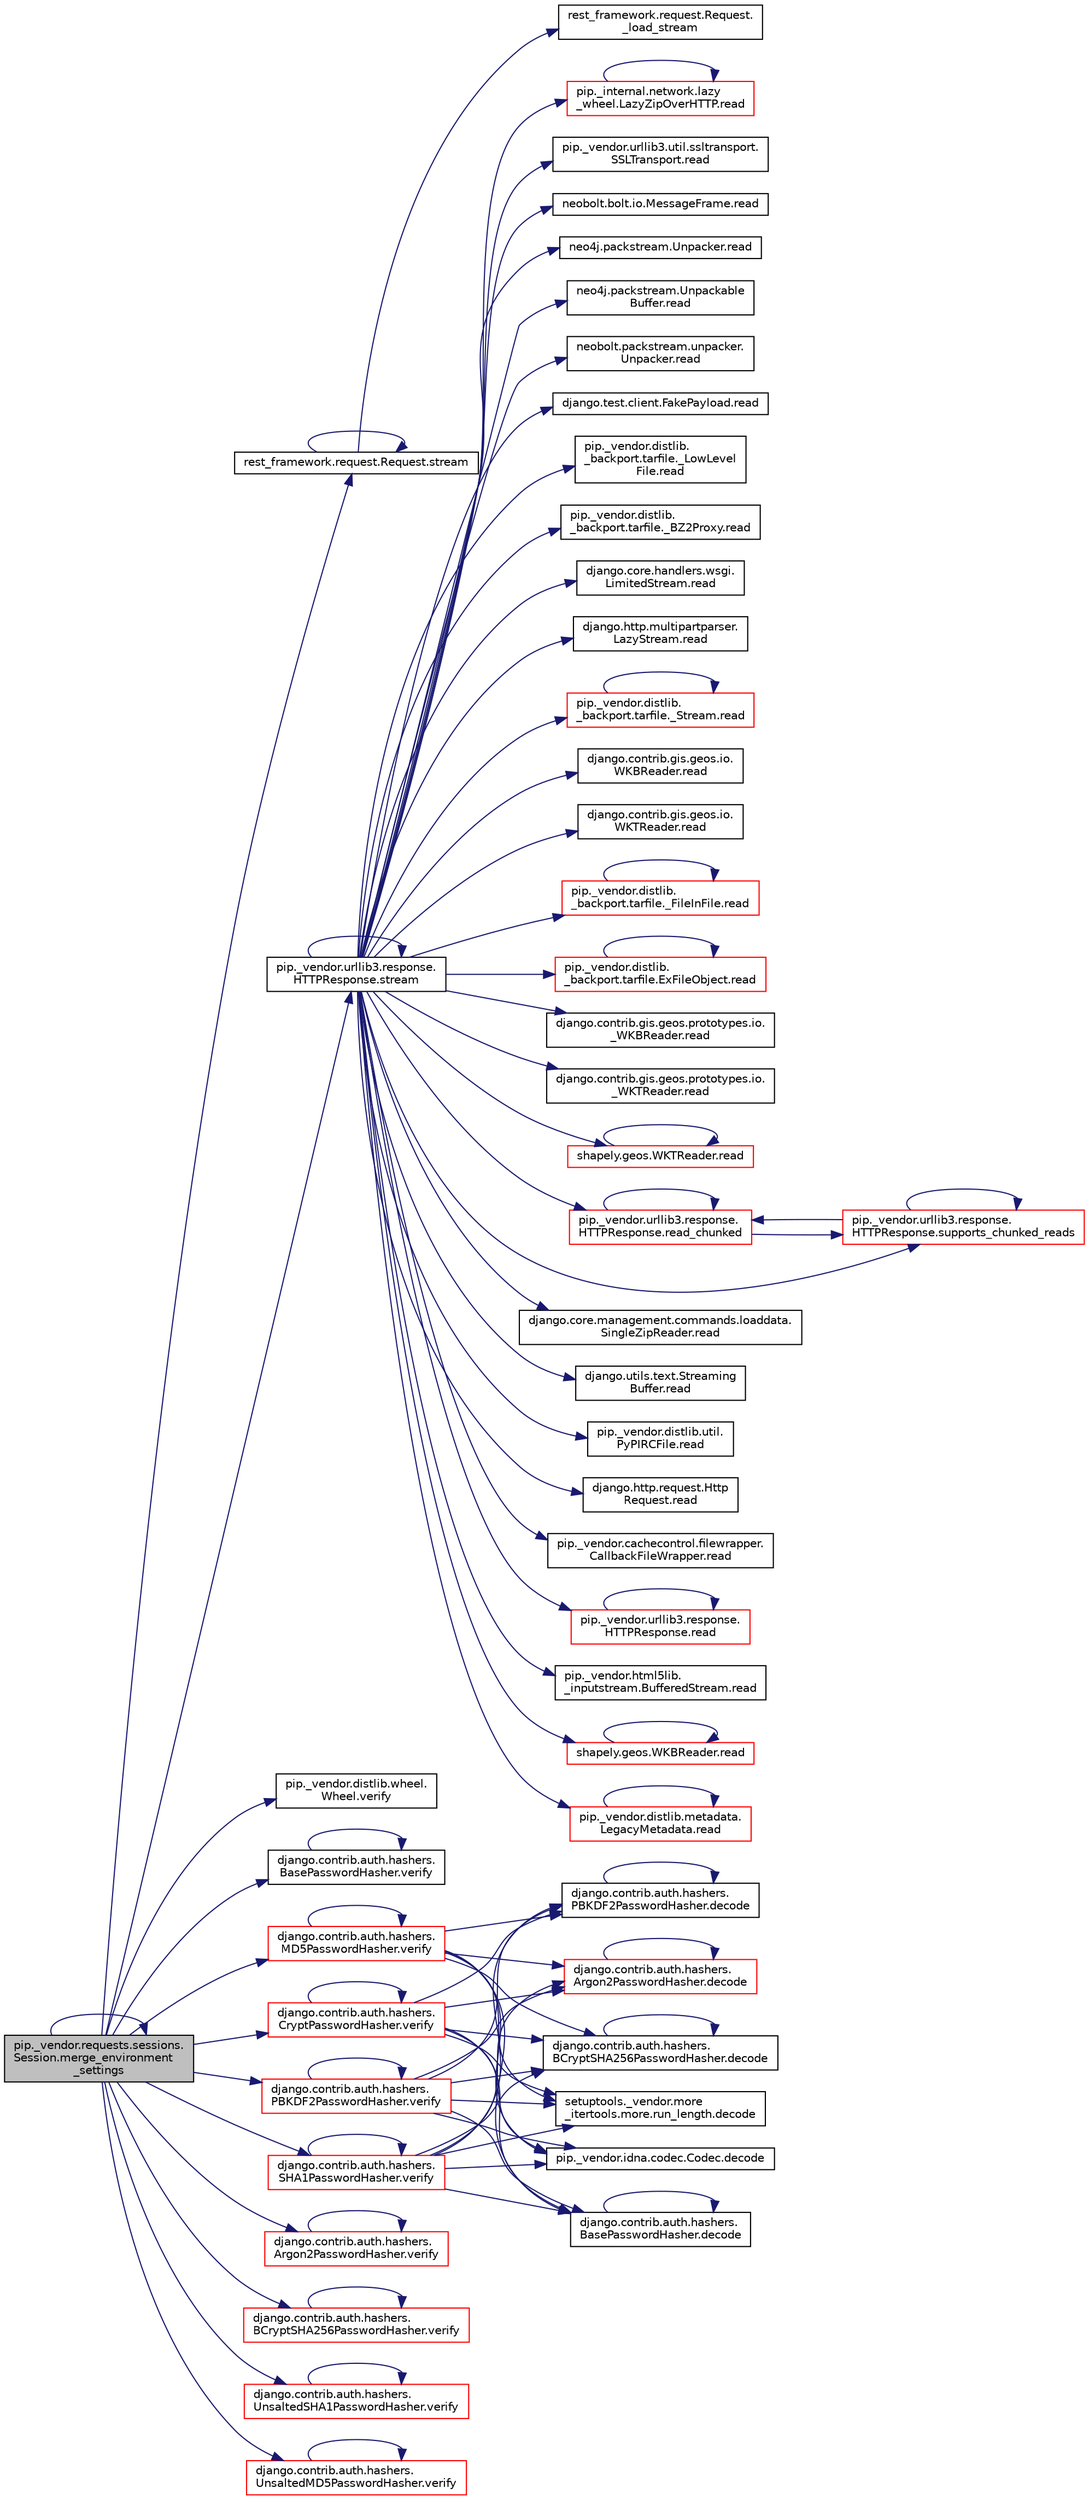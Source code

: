digraph "pip._vendor.requests.sessions.Session.merge_environment_settings"
{
 // LATEX_PDF_SIZE
  edge [fontname="Helvetica",fontsize="10",labelfontname="Helvetica",labelfontsize="10"];
  node [fontname="Helvetica",fontsize="10",shape=record];
  rankdir="LR";
  Node1 [label="pip._vendor.requests.sessions.\lSession.merge_environment\l_settings",height=0.2,width=0.4,color="black", fillcolor="grey75", style="filled", fontcolor="black",tooltip=" "];
  Node1 -> Node1 [color="midnightblue",fontsize="10",style="solid",fontname="Helvetica"];
  Node1 -> Node2 [color="midnightblue",fontsize="10",style="solid",fontname="Helvetica"];
  Node2 [label="rest_framework.request.Request.stream",height=0.2,width=0.4,color="black", fillcolor="white", style="filled",URL="$d9/d48/classrest__framework_1_1request_1_1_request.html#af4b0ad5f3b472837e6bc511bbe8ef6ee",tooltip=" "];
  Node2 -> Node3 [color="midnightblue",fontsize="10",style="solid",fontname="Helvetica"];
  Node3 [label="rest_framework.request.Request.\l_load_stream",height=0.2,width=0.4,color="black", fillcolor="white", style="filled",URL="$d9/d48/classrest__framework_1_1request_1_1_request.html#a86353050fd74f822e9d9afa7f76962dc",tooltip=" "];
  Node2 -> Node2 [color="midnightblue",fontsize="10",style="solid",fontname="Helvetica"];
  Node1 -> Node4 [color="midnightblue",fontsize="10",style="solid",fontname="Helvetica"];
  Node4 [label="pip._vendor.urllib3.response.\lHTTPResponse.stream",height=0.2,width=0.4,color="black", fillcolor="white", style="filled",URL="$dd/d5a/classpip_1_1__vendor_1_1urllib3_1_1response_1_1_h_t_t_p_response.html#aad7ca8755c86a2cfe56f28e64b7f9e77",tooltip=" "];
  Node4 -> Node5 [color="midnightblue",fontsize="10",style="solid",fontname="Helvetica"];
  Node5 [label="django.core.management.commands.loaddata.\lSingleZipReader.read",height=0.2,width=0.4,color="black", fillcolor="white", style="filled",URL="$d1/d3e/classdjango_1_1core_1_1management_1_1commands_1_1loaddata_1_1_single_zip_reader.html#a9be20bb062d60eaf1ec3bf41d57ef8f4",tooltip=" "];
  Node4 -> Node6 [color="midnightblue",fontsize="10",style="solid",fontname="Helvetica"];
  Node6 [label="django.utils.text.Streaming\lBuffer.read",height=0.2,width=0.4,color="black", fillcolor="white", style="filled",URL="$d1/d23/classdjango_1_1utils_1_1text_1_1_streaming_buffer.html#a3fb421ecc76d2db29df9f3af5285ec8d",tooltip=" "];
  Node4 -> Node7 [color="midnightblue",fontsize="10",style="solid",fontname="Helvetica"];
  Node7 [label="pip._vendor.distlib.util.\lPyPIRCFile.read",height=0.2,width=0.4,color="black", fillcolor="white", style="filled",URL="$dd/d60/classpip_1_1__vendor_1_1distlib_1_1util_1_1_py_p_i_r_c_file.html#a92e03bb67457320537819c9dff7c3112",tooltip=" "];
  Node4 -> Node8 [color="midnightblue",fontsize="10",style="solid",fontname="Helvetica"];
  Node8 [label="django.http.request.Http\lRequest.read",height=0.2,width=0.4,color="black", fillcolor="white", style="filled",URL="$d1/ded/classdjango_1_1http_1_1request_1_1_http_request.html#a2715756a30943c6b07d7a1f6be73e25d",tooltip=" "];
  Node4 -> Node9 [color="midnightblue",fontsize="10",style="solid",fontname="Helvetica"];
  Node9 [label="pip._vendor.cachecontrol.filewrapper.\lCallbackFileWrapper.read",height=0.2,width=0.4,color="black", fillcolor="white", style="filled",URL="$d8/d53/classpip_1_1__vendor_1_1cachecontrol_1_1filewrapper_1_1_callback_file_wrapper.html#acde77ec4143104f35f677e9c96a32434",tooltip=" "];
  Node4 -> Node10 [color="midnightblue",fontsize="10",style="solid",fontname="Helvetica"];
  Node10 [label="pip._vendor.urllib3.response.\lHTTPResponse.read",height=0.2,width=0.4,color="red", fillcolor="white", style="filled",URL="$dd/d5a/classpip_1_1__vendor_1_1urllib3_1_1response_1_1_h_t_t_p_response.html#aeec42779d7171f33bcb5d0ffbd77c1c4",tooltip=" "];
  Node10 -> Node10 [color="midnightblue",fontsize="10",style="solid",fontname="Helvetica"];
  Node4 -> Node15 [color="midnightblue",fontsize="10",style="solid",fontname="Helvetica"];
  Node15 [label="pip._vendor.html5lib.\l_inputstream.BufferedStream.read",height=0.2,width=0.4,color="black", fillcolor="white", style="filled",URL="$df/da3/classpip_1_1__vendor_1_1html5lib_1_1__inputstream_1_1_buffered_stream.html#a2620a3c5a57e5c2b680bd92705c6ae57",tooltip=" "];
  Node4 -> Node16 [color="midnightblue",fontsize="10",style="solid",fontname="Helvetica"];
  Node16 [label="shapely.geos.WKBReader.read",height=0.2,width=0.4,color="red", fillcolor="white", style="filled",URL="$d8/d3c/classshapely_1_1geos_1_1_w_k_b_reader.html#aa2aa99ff2688f5f77c058c6c9ed677f5",tooltip=" "];
  Node16 -> Node16 [color="midnightblue",fontsize="10",style="solid",fontname="Helvetica"];
  Node4 -> Node20 [color="midnightblue",fontsize="10",style="solid",fontname="Helvetica"];
  Node20 [label="pip._vendor.distlib.metadata.\lLegacyMetadata.read",height=0.2,width=0.4,color="red", fillcolor="white", style="filled",URL="$d3/dc5/classpip_1_1__vendor_1_1distlib_1_1metadata_1_1_legacy_metadata.html#aa96840cee4fb98753e6c51cabd43425d",tooltip=" "];
  Node20 -> Node20 [color="midnightblue",fontsize="10",style="solid",fontname="Helvetica"];
  Node4 -> Node95 [color="midnightblue",fontsize="10",style="solid",fontname="Helvetica"];
  Node95 [label="pip._internal.network.lazy\l_wheel.LazyZipOverHTTP.read",height=0.2,width=0.4,color="red", fillcolor="white", style="filled",URL="$df/d67/classpip_1_1__internal_1_1network_1_1lazy__wheel_1_1_lazy_zip_over_h_t_t_p.html#adb8837e292941df2568b4de4082ecf19",tooltip=" "];
  Node95 -> Node95 [color="midnightblue",fontsize="10",style="solid",fontname="Helvetica"];
  Node4 -> Node127 [color="midnightblue",fontsize="10",style="solid",fontname="Helvetica"];
  Node127 [label="pip._vendor.urllib3.util.ssltransport.\lSSLTransport.read",height=0.2,width=0.4,color="black", fillcolor="white", style="filled",URL="$d5/d5b/classpip_1_1__vendor_1_1urllib3_1_1util_1_1ssltransport_1_1_s_s_l_transport.html#ae42fe1ea6f153f83b9ceb515fa2f1f85",tooltip=" "];
  Node4 -> Node128 [color="midnightblue",fontsize="10",style="solid",fontname="Helvetica"];
  Node128 [label="neobolt.bolt.io.MessageFrame.read",height=0.2,width=0.4,color="black", fillcolor="white", style="filled",URL="$d8/d88/classneobolt_1_1bolt_1_1io_1_1_message_frame.html#a02b2eee269835dd9f16358df7043928e",tooltip=" "];
  Node4 -> Node129 [color="midnightblue",fontsize="10",style="solid",fontname="Helvetica"];
  Node129 [label="neo4j.packstream.Unpacker.read",height=0.2,width=0.4,color="black", fillcolor="white", style="filled",URL="$d8/db9/classneo4j_1_1packstream_1_1_unpacker.html#a0efdc1dabe0ab3e9917348a367ab2705",tooltip=" "];
  Node4 -> Node130 [color="midnightblue",fontsize="10",style="solid",fontname="Helvetica"];
  Node130 [label="neo4j.packstream.Unpackable\lBuffer.read",height=0.2,width=0.4,color="black", fillcolor="white", style="filled",URL="$dc/d49/classneo4j_1_1packstream_1_1_unpackable_buffer.html#aa3d24fba995139881c8c6d5050ad9b8e",tooltip=" "];
  Node4 -> Node131 [color="midnightblue",fontsize="10",style="solid",fontname="Helvetica"];
  Node131 [label="neobolt.packstream.unpacker.\lUnpacker.read",height=0.2,width=0.4,color="black", fillcolor="white", style="filled",URL="$d1/dd3/classneobolt_1_1packstream_1_1unpacker_1_1_unpacker.html#a6c197f141a4e31acb92796060a7b61dc",tooltip=" "];
  Node4 -> Node132 [color="midnightblue",fontsize="10",style="solid",fontname="Helvetica"];
  Node132 [label="django.test.client.FakePayload.read",height=0.2,width=0.4,color="black", fillcolor="white", style="filled",URL="$d9/d4e/classdjango_1_1test_1_1client_1_1_fake_payload.html#aa75dfc5f1d13f17471c94f2897be328d",tooltip=" "];
  Node4 -> Node133 [color="midnightblue",fontsize="10",style="solid",fontname="Helvetica"];
  Node133 [label="pip._vendor.distlib.\l_backport.tarfile._LowLevel\lFile.read",height=0.2,width=0.4,color="black", fillcolor="white", style="filled",URL="$d8/d82/classpip_1_1__vendor_1_1distlib_1_1__backport_1_1tarfile_1_1___low_level_file.html#a3ad756afdcb4932bc3f05fe5e9f435e6",tooltip=" "];
  Node4 -> Node134 [color="midnightblue",fontsize="10",style="solid",fontname="Helvetica"];
  Node134 [label="pip._vendor.distlib.\l_backport.tarfile._BZ2Proxy.read",height=0.2,width=0.4,color="black", fillcolor="white", style="filled",URL="$dc/df3/classpip_1_1__vendor_1_1distlib_1_1__backport_1_1tarfile_1_1___b_z2_proxy.html#aee681c3047099c0fd19496a237e58b6b",tooltip=" "];
  Node4 -> Node135 [color="midnightblue",fontsize="10",style="solid",fontname="Helvetica"];
  Node135 [label="django.core.handlers.wsgi.\lLimitedStream.read",height=0.2,width=0.4,color="black", fillcolor="white", style="filled",URL="$d2/d93/classdjango_1_1core_1_1handlers_1_1wsgi_1_1_limited_stream.html#abb0b65433110953057a818f24fc3c64a",tooltip=" "];
  Node4 -> Node136 [color="midnightblue",fontsize="10",style="solid",fontname="Helvetica"];
  Node136 [label="django.http.multipartparser.\lLazyStream.read",height=0.2,width=0.4,color="black", fillcolor="white", style="filled",URL="$d4/dba/classdjango_1_1http_1_1multipartparser_1_1_lazy_stream.html#a1cabada8fc6f3958caddec01fcd8192a",tooltip=" "];
  Node4 -> Node137 [color="midnightblue",fontsize="10",style="solid",fontname="Helvetica"];
  Node137 [label="pip._vendor.distlib.\l_backport.tarfile._Stream.read",height=0.2,width=0.4,color="red", fillcolor="white", style="filled",URL="$de/d60/classpip_1_1__vendor_1_1distlib_1_1__backport_1_1tarfile_1_1___stream.html#abaf3986e16734dc5f6c18e69abd21ee1",tooltip=" "];
  Node137 -> Node137 [color="midnightblue",fontsize="10",style="solid",fontname="Helvetica"];
  Node4 -> Node141 [color="midnightblue",fontsize="10",style="solid",fontname="Helvetica"];
  Node141 [label="django.contrib.gis.geos.io.\lWKBReader.read",height=0.2,width=0.4,color="black", fillcolor="white", style="filled",URL="$db/d90/classdjango_1_1contrib_1_1gis_1_1geos_1_1io_1_1_w_k_b_reader.html#a1dd600bedb475c930fd7bd99a5a584ad",tooltip=" "];
  Node4 -> Node142 [color="midnightblue",fontsize="10",style="solid",fontname="Helvetica"];
  Node142 [label="django.contrib.gis.geos.io.\lWKTReader.read",height=0.2,width=0.4,color="black", fillcolor="white", style="filled",URL="$d8/d91/classdjango_1_1contrib_1_1gis_1_1geos_1_1io_1_1_w_k_t_reader.html#a3d576a1a47eac1bbb00aafe1138ccc53",tooltip=" "];
  Node4 -> Node143 [color="midnightblue",fontsize="10",style="solid",fontname="Helvetica"];
  Node143 [label="pip._vendor.distlib.\l_backport.tarfile._FileInFile.read",height=0.2,width=0.4,color="red", fillcolor="white", style="filled",URL="$d4/dc3/classpip_1_1__vendor_1_1distlib_1_1__backport_1_1tarfile_1_1___file_in_file.html#a107777141f82afab269567b82a35bac2",tooltip=" "];
  Node143 -> Node143 [color="midnightblue",fontsize="10",style="solid",fontname="Helvetica"];
  Node4 -> Node170 [color="midnightblue",fontsize="10",style="solid",fontname="Helvetica"];
  Node170 [label="pip._vendor.distlib.\l_backport.tarfile.ExFileObject.read",height=0.2,width=0.4,color="red", fillcolor="white", style="filled",URL="$dd/da0/classpip_1_1__vendor_1_1distlib_1_1__backport_1_1tarfile_1_1_ex_file_object.html#ad4e1ba05583b5f47d6bb410d308bc913",tooltip=" "];
  Node170 -> Node170 [color="midnightblue",fontsize="10",style="solid",fontname="Helvetica"];
  Node4 -> Node175 [color="midnightblue",fontsize="10",style="solid",fontname="Helvetica"];
  Node175 [label="django.contrib.gis.geos.prototypes.io.\l_WKBReader.read",height=0.2,width=0.4,color="black", fillcolor="white", style="filled",URL="$de/daa/classdjango_1_1contrib_1_1gis_1_1geos_1_1prototypes_1_1io_1_1___w_k_b_reader.html#a33684ded83f0e82ef476a5aac0b5aebe",tooltip=" "];
  Node4 -> Node176 [color="midnightblue",fontsize="10",style="solid",fontname="Helvetica"];
  Node176 [label="django.contrib.gis.geos.prototypes.io.\l_WKTReader.read",height=0.2,width=0.4,color="black", fillcolor="white", style="filled",URL="$d0/d1a/classdjango_1_1contrib_1_1gis_1_1geos_1_1prototypes_1_1io_1_1___w_k_t_reader.html#a8dcefbbed3e032adb2c7d685d0e113ab",tooltip=" "];
  Node4 -> Node177 [color="midnightblue",fontsize="10",style="solid",fontname="Helvetica"];
  Node177 [label="shapely.geos.WKTReader.read",height=0.2,width=0.4,color="red", fillcolor="white", style="filled",URL="$dc/d69/classshapely_1_1geos_1_1_w_k_t_reader.html#a880e537ff2d44ade7b697170ad555b14",tooltip=" "];
  Node177 -> Node177 [color="midnightblue",fontsize="10",style="solid",fontname="Helvetica"];
  Node4 -> Node178 [color="midnightblue",fontsize="10",style="solid",fontname="Helvetica"];
  Node178 [label="pip._vendor.urllib3.response.\lHTTPResponse.read_chunked",height=0.2,width=0.4,color="red", fillcolor="white", style="filled",URL="$dd/d5a/classpip_1_1__vendor_1_1urllib3_1_1response_1_1_h_t_t_p_response.html#a4c7a442f95795a5db145a0680ffbd658",tooltip=" "];
  Node178 -> Node178 [color="midnightblue",fontsize="10",style="solid",fontname="Helvetica"];
  Node178 -> Node181 [color="midnightblue",fontsize="10",style="solid",fontname="Helvetica"];
  Node181 [label="pip._vendor.urllib3.response.\lHTTPResponse.supports_chunked_reads",height=0.2,width=0.4,color="red", fillcolor="white", style="filled",URL="$dd/d5a/classpip_1_1__vendor_1_1urllib3_1_1response_1_1_h_t_t_p_response.html#a2a1912a3eac26ffca9f80fa1ab140126",tooltip=" "];
  Node181 -> Node178 [color="midnightblue",fontsize="10",style="solid",fontname="Helvetica"];
  Node181 -> Node181 [color="midnightblue",fontsize="10",style="solid",fontname="Helvetica"];
  Node4 -> Node4 [color="midnightblue",fontsize="10",style="solid",fontname="Helvetica"];
  Node4 -> Node181 [color="midnightblue",fontsize="10",style="solid",fontname="Helvetica"];
  Node1 -> Node508 [color="midnightblue",fontsize="10",style="solid",fontname="Helvetica"];
  Node508 [label="pip._vendor.distlib.wheel.\lWheel.verify",height=0.2,width=0.4,color="black", fillcolor="white", style="filled",URL="$d1/d0b/classpip_1_1__vendor_1_1distlib_1_1wheel_1_1_wheel.html#a3792fb283924a1add010ebf4fc259a76",tooltip=" "];
  Node1 -> Node509 [color="midnightblue",fontsize="10",style="solid",fontname="Helvetica"];
  Node509 [label="django.contrib.auth.hashers.\lBasePasswordHasher.verify",height=0.2,width=0.4,color="black", fillcolor="white", style="filled",URL="$d7/d8e/classdjango_1_1contrib_1_1auth_1_1hashers_1_1_base_password_hasher.html#a6edb32933f71ee82ef20a996c95a5a6f",tooltip=" "];
  Node509 -> Node509 [color="midnightblue",fontsize="10",style="solid",fontname="Helvetica"];
  Node1 -> Node510 [color="midnightblue",fontsize="10",style="solid",fontname="Helvetica"];
  Node510 [label="django.contrib.auth.hashers.\lPBKDF2PasswordHasher.verify",height=0.2,width=0.4,color="red", fillcolor="white", style="filled",URL="$dc/d2f/classdjango_1_1contrib_1_1auth_1_1hashers_1_1_p_b_k_d_f2_password_hasher.html#a14c0a7adc14fcb67d582dba632654730",tooltip=" "];
  Node510 -> Node511 [color="midnightblue",fontsize="10",style="solid",fontname="Helvetica"];
  Node511 [label="setuptools._vendor.more\l_itertools.more.run_length.decode",height=0.2,width=0.4,color="black", fillcolor="white", style="filled",URL="$db/df1/classsetuptools_1_1__vendor_1_1more__itertools_1_1more_1_1run__length.html#a74cde72972c533e9994d0d5829dbb836",tooltip=" "];
  Node510 -> Node512 [color="midnightblue",fontsize="10",style="solid",fontname="Helvetica"];
  Node512 [label="pip._vendor.idna.codec.Codec.decode",height=0.2,width=0.4,color="black", fillcolor="white", style="filled",URL="$da/da9/classpip_1_1__vendor_1_1idna_1_1codec_1_1_codec.html#a7567f9eeaeff74ca42779f632b51d205",tooltip=" "];
  Node510 -> Node513 [color="midnightblue",fontsize="10",style="solid",fontname="Helvetica"];
  Node513 [label="django.contrib.auth.hashers.\lBasePasswordHasher.decode",height=0.2,width=0.4,color="black", fillcolor="white", style="filled",URL="$d7/d8e/classdjango_1_1contrib_1_1auth_1_1hashers_1_1_base_password_hasher.html#a02ee8191fecd6c813a3bf8fd5e0e6149",tooltip=" "];
  Node513 -> Node513 [color="midnightblue",fontsize="10",style="solid",fontname="Helvetica"];
  Node510 -> Node514 [color="midnightblue",fontsize="10",style="solid",fontname="Helvetica"];
  Node514 [label="django.contrib.auth.hashers.\lPBKDF2PasswordHasher.decode",height=0.2,width=0.4,color="black", fillcolor="white", style="filled",URL="$dc/d2f/classdjango_1_1contrib_1_1auth_1_1hashers_1_1_p_b_k_d_f2_password_hasher.html#a0d9d598e116264e5752d0733ffed22db",tooltip=" "];
  Node514 -> Node514 [color="midnightblue",fontsize="10",style="solid",fontname="Helvetica"];
  Node510 -> Node515 [color="midnightblue",fontsize="10",style="solid",fontname="Helvetica"];
  Node515 [label="django.contrib.auth.hashers.\lArgon2PasswordHasher.decode",height=0.2,width=0.4,color="red", fillcolor="white", style="filled",URL="$d9/d60/classdjango_1_1contrib_1_1auth_1_1hashers_1_1_argon2_password_hasher.html#adf4097c1ed08012a9e174b0e7265dc07",tooltip=" "];
  Node515 -> Node515 [color="midnightblue",fontsize="10",style="solid",fontname="Helvetica"];
  Node510 -> Node517 [color="midnightblue",fontsize="10",style="solid",fontname="Helvetica"];
  Node517 [label="django.contrib.auth.hashers.\lBCryptSHA256PasswordHasher.decode",height=0.2,width=0.4,color="black", fillcolor="white", style="filled",URL="$d6/d8a/classdjango_1_1contrib_1_1auth_1_1hashers_1_1_b_crypt_s_h_a256_password_hasher.html#aed90649eedbefdc8298e77d31c8604d5",tooltip=" "];
  Node517 -> Node517 [color="midnightblue",fontsize="10",style="solid",fontname="Helvetica"];
  Node510 -> Node510 [color="midnightblue",fontsize="10",style="solid",fontname="Helvetica"];
  Node1 -> Node549 [color="midnightblue",fontsize="10",style="solid",fontname="Helvetica"];
  Node549 [label="django.contrib.auth.hashers.\lArgon2PasswordHasher.verify",height=0.2,width=0.4,color="red", fillcolor="white", style="filled",URL="$d9/d60/classdjango_1_1contrib_1_1auth_1_1hashers_1_1_argon2_password_hasher.html#ae6d55f8b4a5e80d586aadf3b5d7620b2",tooltip=" "];
  Node549 -> Node549 [color="midnightblue",fontsize="10",style="solid",fontname="Helvetica"];
  Node1 -> Node550 [color="midnightblue",fontsize="10",style="solid",fontname="Helvetica"];
  Node550 [label="django.contrib.auth.hashers.\lBCryptSHA256PasswordHasher.verify",height=0.2,width=0.4,color="red", fillcolor="white", style="filled",URL="$d6/d8a/classdjango_1_1contrib_1_1auth_1_1hashers_1_1_b_crypt_s_h_a256_password_hasher.html#a37ec86faa5f689ee4e87d2cf64c625db",tooltip=" "];
  Node550 -> Node550 [color="midnightblue",fontsize="10",style="solid",fontname="Helvetica"];
  Node1 -> Node551 [color="midnightblue",fontsize="10",style="solid",fontname="Helvetica"];
  Node551 [label="django.contrib.auth.hashers.\lSHA1PasswordHasher.verify",height=0.2,width=0.4,color="red", fillcolor="white", style="filled",URL="$d2/d98/classdjango_1_1contrib_1_1auth_1_1hashers_1_1_s_h_a1_password_hasher.html#a5a7efce9647022ac7210aaca2920c328",tooltip=" "];
  Node551 -> Node511 [color="midnightblue",fontsize="10",style="solid",fontname="Helvetica"];
  Node551 -> Node512 [color="midnightblue",fontsize="10",style="solid",fontname="Helvetica"];
  Node551 -> Node513 [color="midnightblue",fontsize="10",style="solid",fontname="Helvetica"];
  Node551 -> Node514 [color="midnightblue",fontsize="10",style="solid",fontname="Helvetica"];
  Node551 -> Node515 [color="midnightblue",fontsize="10",style="solid",fontname="Helvetica"];
  Node551 -> Node517 [color="midnightblue",fontsize="10",style="solid",fontname="Helvetica"];
  Node551 -> Node551 [color="midnightblue",fontsize="10",style="solid",fontname="Helvetica"];
  Node1 -> Node552 [color="midnightblue",fontsize="10",style="solid",fontname="Helvetica"];
  Node552 [label="django.contrib.auth.hashers.\lMD5PasswordHasher.verify",height=0.2,width=0.4,color="red", fillcolor="white", style="filled",URL="$d6/d56/classdjango_1_1contrib_1_1auth_1_1hashers_1_1_m_d5_password_hasher.html#a58cef15ef992c0f16395d7e01bbfdadc",tooltip=" "];
  Node552 -> Node511 [color="midnightblue",fontsize="10",style="solid",fontname="Helvetica"];
  Node552 -> Node512 [color="midnightblue",fontsize="10",style="solid",fontname="Helvetica"];
  Node552 -> Node513 [color="midnightblue",fontsize="10",style="solid",fontname="Helvetica"];
  Node552 -> Node514 [color="midnightblue",fontsize="10",style="solid",fontname="Helvetica"];
  Node552 -> Node515 [color="midnightblue",fontsize="10",style="solid",fontname="Helvetica"];
  Node552 -> Node517 [color="midnightblue",fontsize="10",style="solid",fontname="Helvetica"];
  Node552 -> Node552 [color="midnightblue",fontsize="10",style="solid",fontname="Helvetica"];
  Node1 -> Node553 [color="midnightblue",fontsize="10",style="solid",fontname="Helvetica"];
  Node553 [label="django.contrib.auth.hashers.\lUnsaltedSHA1PasswordHasher.verify",height=0.2,width=0.4,color="red", fillcolor="white", style="filled",URL="$df/d8d/classdjango_1_1contrib_1_1auth_1_1hashers_1_1_unsalted_s_h_a1_password_hasher.html#a12f43e6d0c6e2ce5338f1a2928f09be8",tooltip=" "];
  Node553 -> Node553 [color="midnightblue",fontsize="10",style="solid",fontname="Helvetica"];
  Node1 -> Node554 [color="midnightblue",fontsize="10",style="solid",fontname="Helvetica"];
  Node554 [label="django.contrib.auth.hashers.\lUnsaltedMD5PasswordHasher.verify",height=0.2,width=0.4,color="red", fillcolor="white", style="filled",URL="$de/d8b/classdjango_1_1contrib_1_1auth_1_1hashers_1_1_unsalted_m_d5_password_hasher.html#ada0618a6985af276942611c54b35d331",tooltip=" "];
  Node554 -> Node554 [color="midnightblue",fontsize="10",style="solid",fontname="Helvetica"];
  Node1 -> Node555 [color="midnightblue",fontsize="10",style="solid",fontname="Helvetica"];
  Node555 [label="django.contrib.auth.hashers.\lCryptPasswordHasher.verify",height=0.2,width=0.4,color="red", fillcolor="white", style="filled",URL="$df/df8/classdjango_1_1contrib_1_1auth_1_1hashers_1_1_crypt_password_hasher.html#a5e37890ea62454a948e56b7b6d6b9371",tooltip=" "];
  Node555 -> Node511 [color="midnightblue",fontsize="10",style="solid",fontname="Helvetica"];
  Node555 -> Node512 [color="midnightblue",fontsize="10",style="solid",fontname="Helvetica"];
  Node555 -> Node513 [color="midnightblue",fontsize="10",style="solid",fontname="Helvetica"];
  Node555 -> Node514 [color="midnightblue",fontsize="10",style="solid",fontname="Helvetica"];
  Node555 -> Node515 [color="midnightblue",fontsize="10",style="solid",fontname="Helvetica"];
  Node555 -> Node517 [color="midnightblue",fontsize="10",style="solid",fontname="Helvetica"];
  Node555 -> Node555 [color="midnightblue",fontsize="10",style="solid",fontname="Helvetica"];
}
